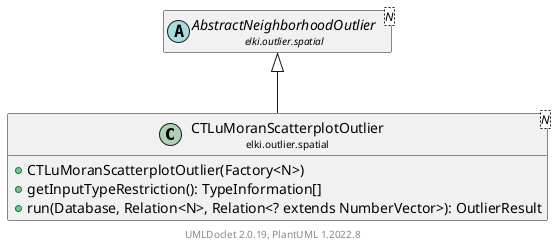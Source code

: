 @startuml
    remove .*\.(Instance|Par|Parameterizer|Factory)$
    set namespaceSeparator none
    hide empty fields
    hide empty methods

    class "<size:14>CTLuMoranScatterplotOutlier\n<size:10>elki.outlier.spatial" as elki.outlier.spatial.CTLuMoranScatterplotOutlier<N> [[CTLuMoranScatterplotOutlier.html]] {
        +CTLuMoranScatterplotOutlier(Factory<N>)
        +getInputTypeRestriction(): TypeInformation[]
        +run(Database, Relation<N>, Relation<? extends NumberVector>): OutlierResult
    }

    abstract class "<size:14>AbstractNeighborhoodOutlier\n<size:10>elki.outlier.spatial" as elki.outlier.spatial.AbstractNeighborhoodOutlier<N> [[AbstractNeighborhoodOutlier.html]]
    class "<size:14>CTLuMoranScatterplotOutlier.Par\n<size:10>elki.outlier.spatial" as elki.outlier.spatial.CTLuMoranScatterplotOutlier.Par<N>

    elki.outlier.spatial.AbstractNeighborhoodOutlier <|-- elki.outlier.spatial.CTLuMoranScatterplotOutlier
    elki.outlier.spatial.CTLuMoranScatterplotOutlier +-- elki.outlier.spatial.CTLuMoranScatterplotOutlier.Par

    center footer UMLDoclet 2.0.19, PlantUML 1.2022.8
@enduml
